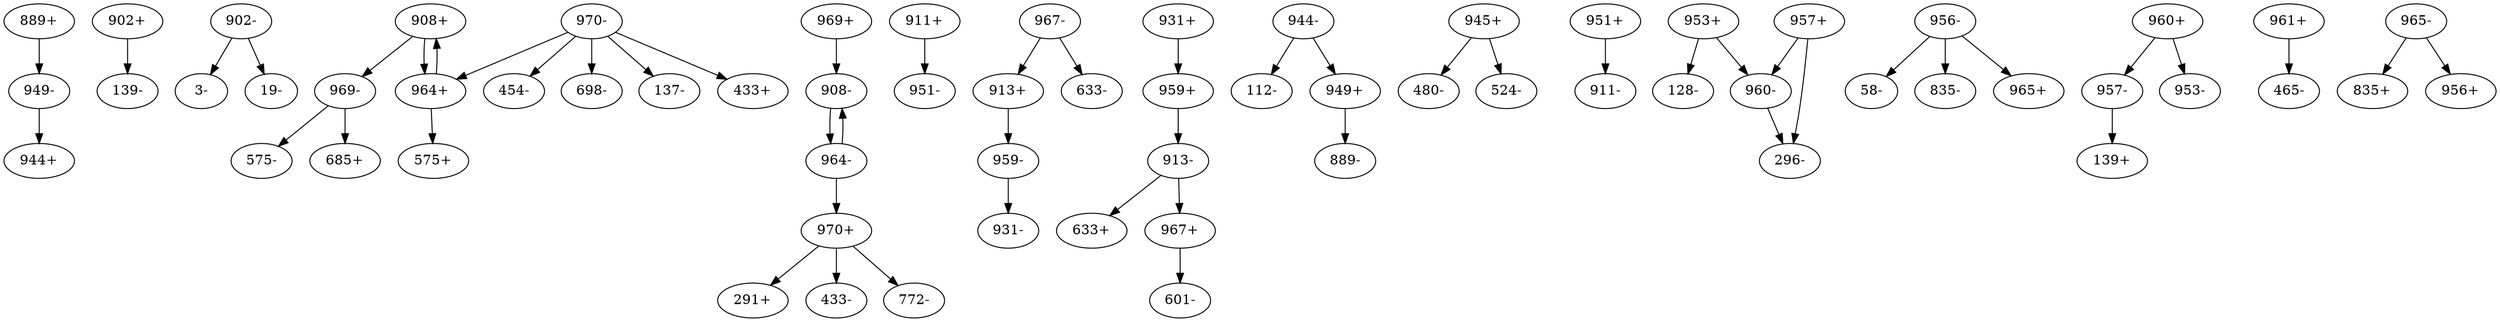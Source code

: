 digraph dist {
graph [k=27 s=200 n=10]
"889+" -> "949-" [d=15 e=4.5 n=21]
"902+" -> "139-" [d=78 e=3.6 n=32]
"902-" -> "3-" [d=30 e=3.5 n=35]
"902-" -> "19-" [d=-20 e=6.5 n=10]
"908+" -> "964+" [d=-20621 e=5.5 n=14]
"908+" -> "969-" [d=7 e=5.0 n=17]
"908-" -> "964-" [d=-2242 e=4.6 n=20]
"911+" -> "951-" [d=-191 e=4.7 n=19]
"913+" -> "959-" [d=-109 e=2.6 n=63]
"913-" -> "633+" [d=-22 e=4.0 n=27]
"913-" -> "967+" [d=12 e=2.6 n=64]
"931+" -> "959+" [d=-173 e=2.6 n=64]
"944-" -> "112-" [d=-28 e=5.7 n=13]
"944-" -> "949+" [d=-127 e=4.3 n=23]
"945+" -> "480-" [d=-17 e=4.5 n=21]
"945+" -> "524-" [d=1 e=2.4 n=71]
"949+" -> "889-" [d=15 e=4.5 n=21]
"949-" -> "944+" [d=-127 e=4.3 n=23]
"951+" -> "911-" [d=-191 e=4.7 n=19]
"953+" -> "128-" [d=-24 e=3.7 n=31]
"953+" -> "960-" [d=37 e=4.3 n=23]
"956-" -> "58-" [d=23 e=5.2 n=16]
"956-" -> "835-" [d=32 e=3.9 n=28]
"956-" -> "965+" [d=-49 e=4.0 n=27]
"957+" -> "296-" [d=8 e=6.5 n=10]
"957+" -> "960-" [d=-1181 e=5.0 n=17]
"957-" -> "139+" [d=-26 e=4.7 n=19]
"959+" -> "913-" [d=-109 e=2.6 n=63]
"959-" -> "931-" [d=-173 e=2.6 n=64]
"960+" -> "953-" [d=37 e=4.3 n=23]
"960+" -> "957-" [d=-1181 e=5.0 n=17]
"960-" -> "296-" [d=-5476 e=4.1 n=25]
"961+" -> "465-" [d=-14 e=4.3 n=23]
"964+" -> "575+" [d=31 e=5.2 n=16]
"964+" -> "908+" [d=-2242 e=4.6 n=20]
"964-" -> "908-" [d=-20621 e=5.5 n=14]
"964-" -> "970+" [d=-31186 e=5.9 n=12]
"965-" -> "835+" [d=52 e=3.8 n=29]
"965-" -> "956+" [d=-49 e=4.0 n=27]
"967+" -> "601-" [d=-9383 e=5.5 n=14]
"967-" -> "633-" [d=-24 e=3.5 n=35]
"967-" -> "913+" [d=12 e=2.6 n=64]
"969+" -> "908-" [d=7 e=5.0 n=17]
"969-" -> "575-" [d=-10 e=4.9 n=18]
"969-" -> "685+" [d=48 e=4.2 n=24]
"970+" -> "291+" [d=-3207 e=4.6 n=20]
"970+" -> "433-" [d=-2719 e=5.0 n=17]
"970+" -> "772-" [d=24 e=6.2 n=11]
"970-" -> "137-" [d=-9722 e=3.7 n=31]
"970-" -> "433+" [d=-26062 e=6.5 n=10]
"970-" -> "454-" [d=3 e=2.7 n=60]
"970-" -> "698-" [d=-16744 e=6.5 n=10]
"970-" -> "964+" [d=-31186 e=5.9 n=12]
}
